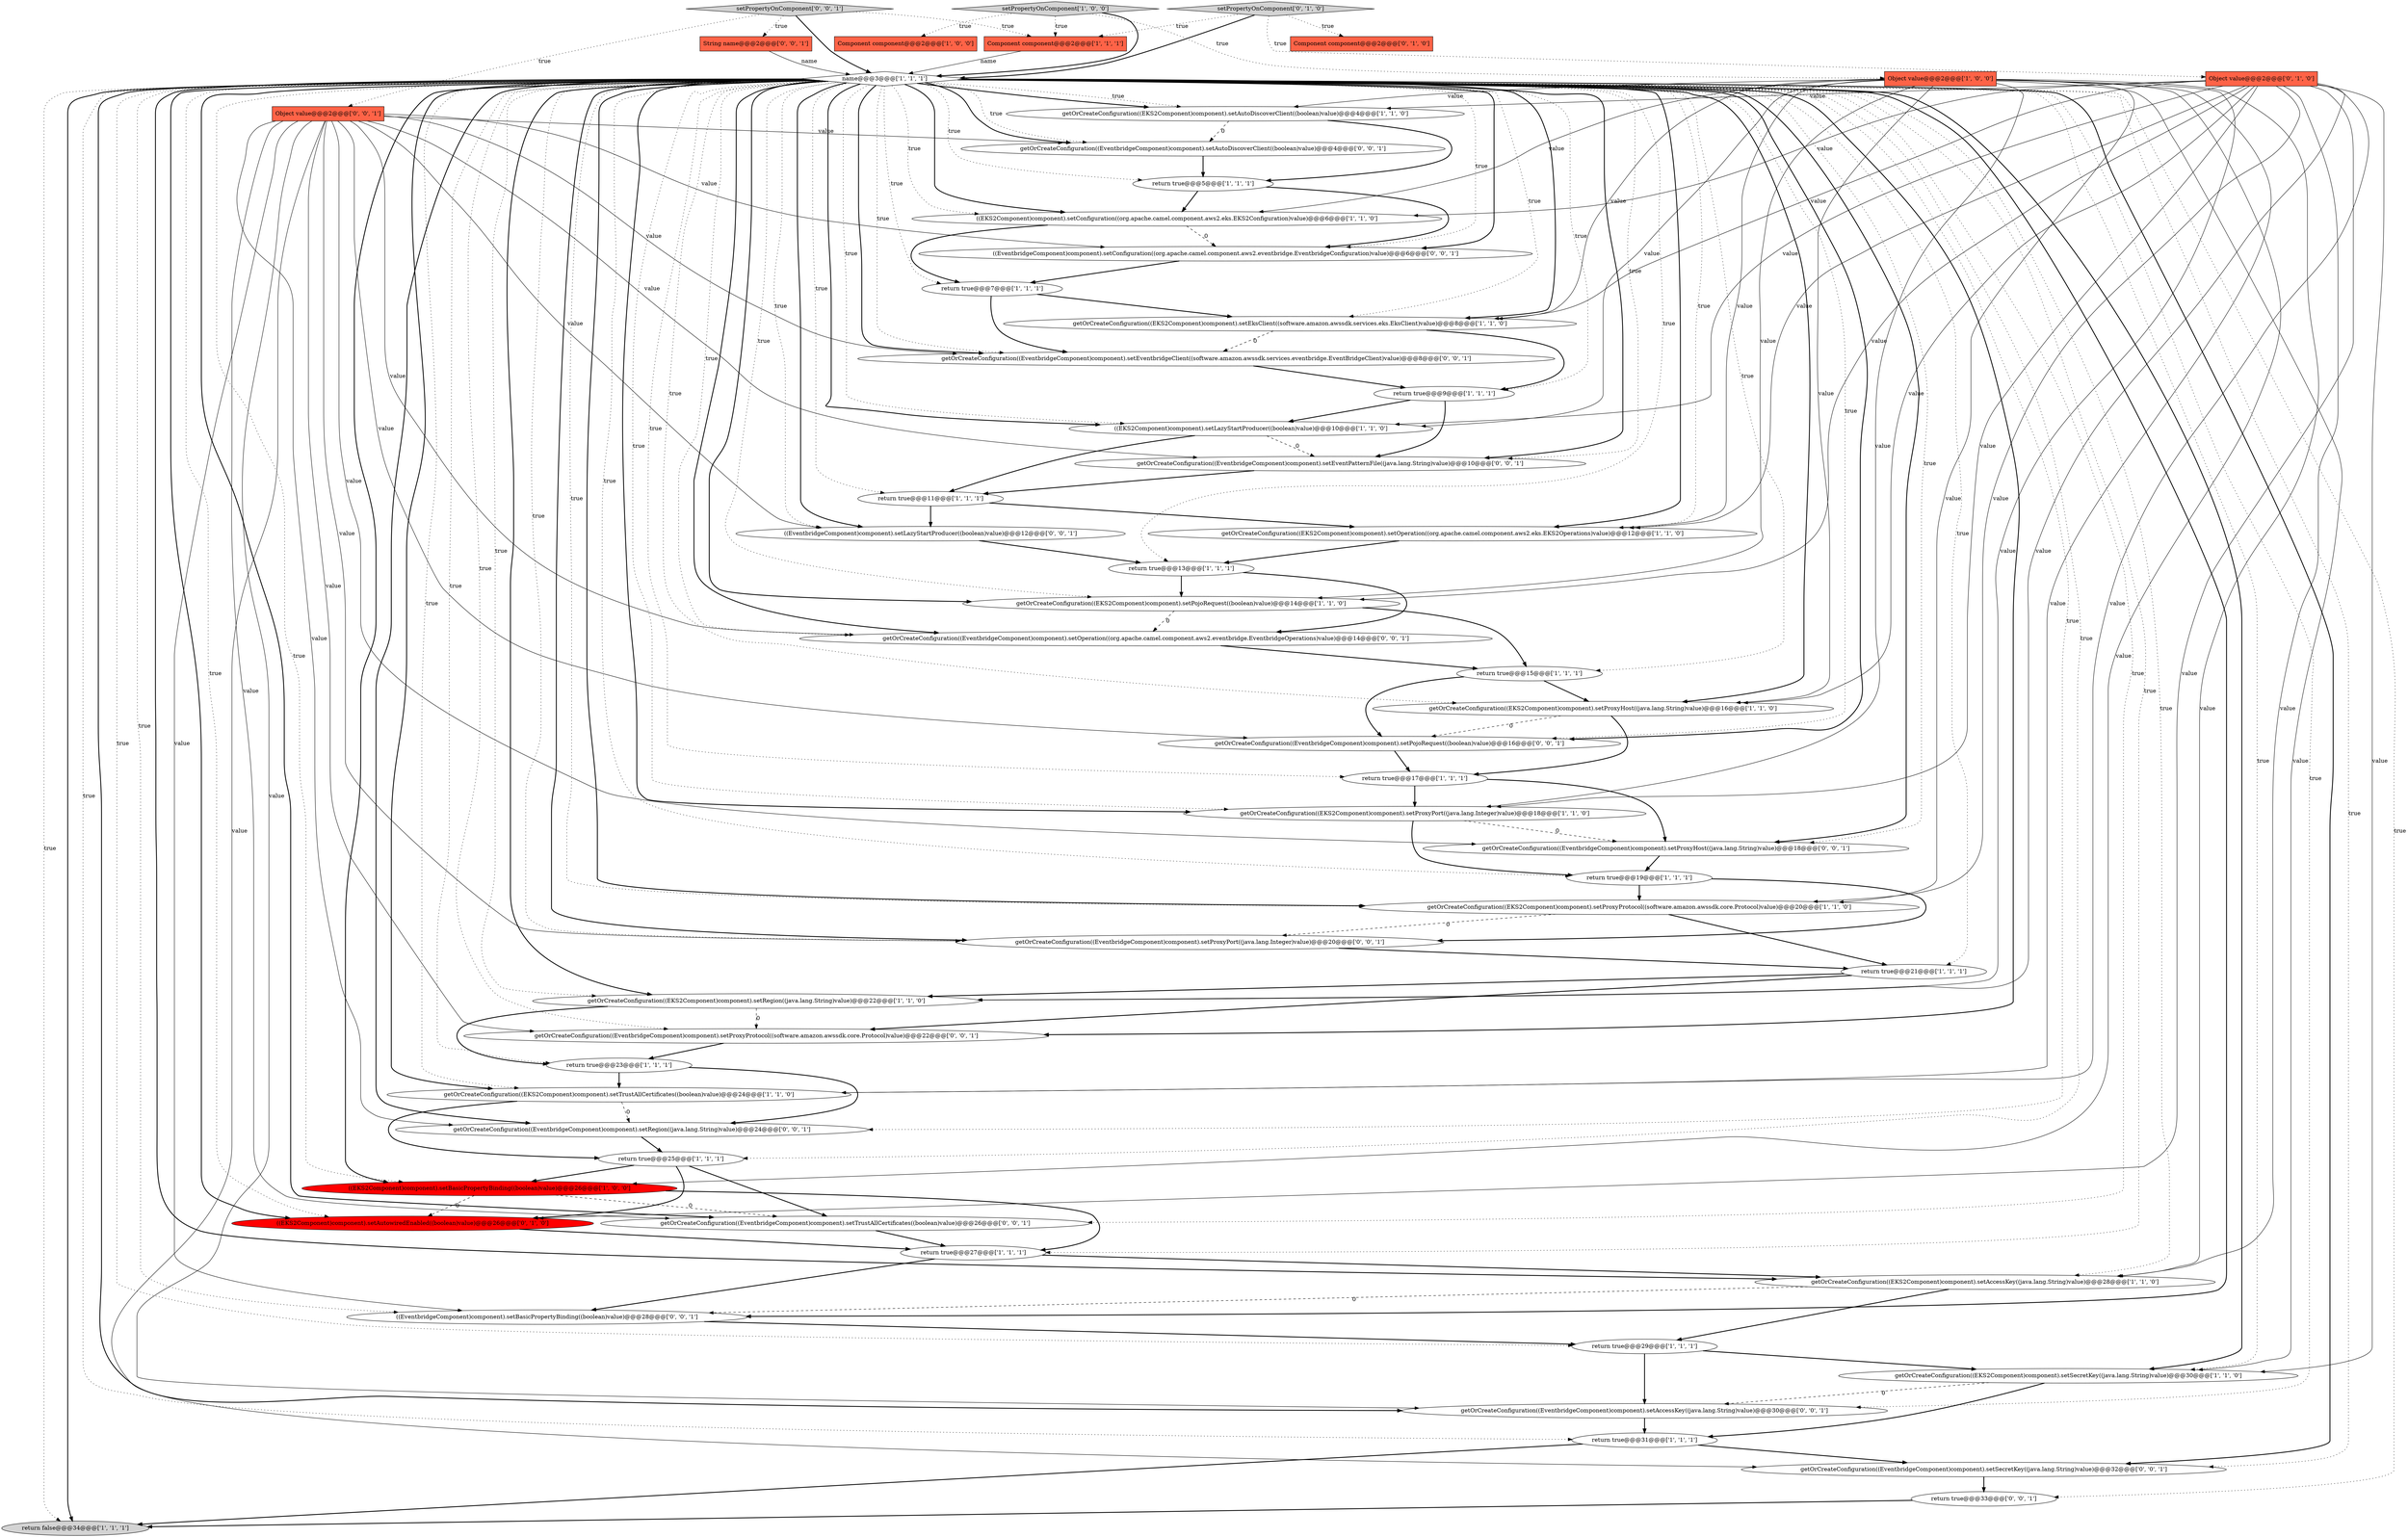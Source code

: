digraph {
25 [style = filled, label = "setPropertyOnComponent['1', '0', '0']", fillcolor = lightgray, shape = diamond image = "AAA0AAABBB1BBB"];
12 [style = filled, label = "getOrCreateConfiguration((EKS2Component)component).setTrustAllCertificates((boolean)value)@@@24@@@['1', '1', '0']", fillcolor = white, shape = ellipse image = "AAA0AAABBB1BBB"];
43 [style = filled, label = "getOrCreateConfiguration((EventbridgeComponent)component).setAutoDiscoverClient((boolean)value)@@@4@@@['0', '0', '1']", fillcolor = white, shape = ellipse image = "AAA0AAABBB3BBB"];
41 [style = filled, label = "getOrCreateConfiguration((EventbridgeComponent)component).setPojoRequest((boolean)value)@@@16@@@['0', '0', '1']", fillcolor = white, shape = ellipse image = "AAA0AAABBB3BBB"];
22 [style = filled, label = "return true@@@7@@@['1', '1', '1']", fillcolor = white, shape = ellipse image = "AAA0AAABBB1BBB"];
36 [style = filled, label = "setPropertyOnComponent['0', '1', '0']", fillcolor = lightgray, shape = diamond image = "AAA0AAABBB2BBB"];
15 [style = filled, label = "((EKS2Component)component).setBasicPropertyBinding((boolean)value)@@@26@@@['1', '0', '0']", fillcolor = red, shape = ellipse image = "AAA1AAABBB1BBB"];
18 [style = filled, label = "Object value@@@2@@@['1', '0', '0']", fillcolor = tomato, shape = box image = "AAA0AAABBB1BBB"];
28 [style = filled, label = "Component component@@@2@@@['1', '1', '1']", fillcolor = tomato, shape = box image = "AAA0AAABBB1BBB"];
11 [style = filled, label = "return true@@@9@@@['1', '1', '1']", fillcolor = white, shape = ellipse image = "AAA0AAABBB1BBB"];
19 [style = filled, label = "((EKS2Component)component).setLazyStartProducer((boolean)value)@@@10@@@['1', '1', '0']", fillcolor = white, shape = ellipse image = "AAA0AAABBB1BBB"];
55 [style = filled, label = "getOrCreateConfiguration((EventbridgeComponent)component).setProxyPort((java.lang.Integer)value)@@@20@@@['0', '0', '1']", fillcolor = white, shape = ellipse image = "AAA0AAABBB3BBB"];
8 [style = filled, label = "return true@@@23@@@['1', '1', '1']", fillcolor = white, shape = ellipse image = "AAA0AAABBB1BBB"];
32 [style = filled, label = "return true@@@31@@@['1', '1', '1']", fillcolor = white, shape = ellipse image = "AAA0AAABBB1BBB"];
40 [style = filled, label = "getOrCreateConfiguration((EventbridgeComponent)component).setSecretKey((java.lang.String)value)@@@32@@@['0', '0', '1']", fillcolor = white, shape = ellipse image = "AAA0AAABBB3BBB"];
2 [style = filled, label = "Component component@@@2@@@['1', '0', '0']", fillcolor = tomato, shape = box image = "AAA0AAABBB1BBB"];
51 [style = filled, label = "getOrCreateConfiguration((EventbridgeComponent)component).setTrustAllCertificates((boolean)value)@@@26@@@['0', '0', '1']", fillcolor = white, shape = ellipse image = "AAA0AAABBB3BBB"];
26 [style = filled, label = "((EKS2Component)component).setConfiguration((org.apache.camel.component.aws2.eks.EKS2Configuration)value)@@@6@@@['1', '1', '0']", fillcolor = white, shape = ellipse image = "AAA0AAABBB1BBB"];
37 [style = filled, label = "Component component@@@2@@@['0', '1', '0']", fillcolor = tomato, shape = box image = "AAA0AAABBB2BBB"];
35 [style = filled, label = "Object value@@@2@@@['0', '1', '0']", fillcolor = tomato, shape = box image = "AAA0AAABBB2BBB"];
14 [style = filled, label = "return true@@@11@@@['1', '1', '1']", fillcolor = white, shape = ellipse image = "AAA0AAABBB1BBB"];
53 [style = filled, label = "getOrCreateConfiguration((EventbridgeComponent)component).setEventPatternFile((java.lang.String)value)@@@10@@@['0', '0', '1']", fillcolor = white, shape = ellipse image = "AAA0AAABBB3BBB"];
42 [style = filled, label = "getOrCreateConfiguration((EventbridgeComponent)component).setProxyHost((java.lang.String)value)@@@18@@@['0', '0', '1']", fillcolor = white, shape = ellipse image = "AAA0AAABBB3BBB"];
27 [style = filled, label = "getOrCreateConfiguration((EKS2Component)component).setProxyProtocol((software.amazon.awssdk.core.Protocol)value)@@@20@@@['1', '1', '0']", fillcolor = white, shape = ellipse image = "AAA0AAABBB1BBB"];
48 [style = filled, label = "((EventbridgeComponent)component).setLazyStartProducer((boolean)value)@@@12@@@['0', '0', '1']", fillcolor = white, shape = ellipse image = "AAA0AAABBB3BBB"];
0 [style = filled, label = "getOrCreateConfiguration((EKS2Component)component).setEksClient((software.amazon.awssdk.services.eks.EksClient)value)@@@8@@@['1', '1', '0']", fillcolor = white, shape = ellipse image = "AAA0AAABBB1BBB"];
49 [style = filled, label = "getOrCreateConfiguration((EventbridgeComponent)component).setOperation((org.apache.camel.component.aws2.eventbridge.EventbridgeOperations)value)@@@14@@@['0', '0', '1']", fillcolor = white, shape = ellipse image = "AAA0AAABBB3BBB"];
44 [style = filled, label = "getOrCreateConfiguration((EventbridgeComponent)component).setAccessKey((java.lang.String)value)@@@30@@@['0', '0', '1']", fillcolor = white, shape = ellipse image = "AAA0AAABBB3BBB"];
21 [style = filled, label = "getOrCreateConfiguration((EKS2Component)component).setSecretKey((java.lang.String)value)@@@30@@@['1', '1', '0']", fillcolor = white, shape = ellipse image = "AAA0AAABBB1BBB"];
47 [style = filled, label = "String name@@@2@@@['0', '0', '1']", fillcolor = tomato, shape = box image = "AAA0AAABBB3BBB"];
9 [style = filled, label = "return false@@@34@@@['1', '1', '1']", fillcolor = lightgray, shape = ellipse image = "AAA0AAABBB1BBB"];
46 [style = filled, label = "Object value@@@2@@@['0', '0', '1']", fillcolor = tomato, shape = box image = "AAA0AAABBB3BBB"];
4 [style = filled, label = "getOrCreateConfiguration((EKS2Component)component).setAccessKey((java.lang.String)value)@@@28@@@['1', '1', '0']", fillcolor = white, shape = ellipse image = "AAA0AAABBB1BBB"];
29 [style = filled, label = "name@@@3@@@['1', '1', '1']", fillcolor = white, shape = diamond image = "AAA0AAABBB1BBB"];
23 [style = filled, label = "return true@@@29@@@['1', '1', '1']", fillcolor = white, shape = ellipse image = "AAA0AAABBB1BBB"];
20 [style = filled, label = "return true@@@13@@@['1', '1', '1']", fillcolor = white, shape = ellipse image = "AAA0AAABBB1BBB"];
30 [style = filled, label = "return true@@@15@@@['1', '1', '1']", fillcolor = white, shape = ellipse image = "AAA0AAABBB1BBB"];
31 [style = filled, label = "return true@@@25@@@['1', '1', '1']", fillcolor = white, shape = ellipse image = "AAA0AAABBB1BBB"];
50 [style = filled, label = "return true@@@33@@@['0', '0', '1']", fillcolor = white, shape = ellipse image = "AAA0AAABBB3BBB"];
10 [style = filled, label = "getOrCreateConfiguration((EKS2Component)component).setRegion((java.lang.String)value)@@@22@@@['1', '1', '0']", fillcolor = white, shape = ellipse image = "AAA0AAABBB1BBB"];
24 [style = filled, label = "return true@@@27@@@['1', '1', '1']", fillcolor = white, shape = ellipse image = "AAA0AAABBB1BBB"];
52 [style = filled, label = "setPropertyOnComponent['0', '0', '1']", fillcolor = lightgray, shape = diamond image = "AAA0AAABBB3BBB"];
54 [style = filled, label = "getOrCreateConfiguration((EventbridgeComponent)component).setEventbridgeClient((software.amazon.awssdk.services.eventbridge.EventBridgeClient)value)@@@8@@@['0', '0', '1']", fillcolor = white, shape = ellipse image = "AAA0AAABBB3BBB"];
16 [style = filled, label = "return true@@@17@@@['1', '1', '1']", fillcolor = white, shape = ellipse image = "AAA0AAABBB1BBB"];
38 [style = filled, label = "getOrCreateConfiguration((EventbridgeComponent)component).setRegion((java.lang.String)value)@@@24@@@['0', '0', '1']", fillcolor = white, shape = ellipse image = "AAA0AAABBB3BBB"];
33 [style = filled, label = "getOrCreateConfiguration((EKS2Component)component).setPojoRequest((boolean)value)@@@14@@@['1', '1', '0']", fillcolor = white, shape = ellipse image = "AAA0AAABBB1BBB"];
1 [style = filled, label = "getOrCreateConfiguration((EKS2Component)component).setProxyHost((java.lang.String)value)@@@16@@@['1', '1', '0']", fillcolor = white, shape = ellipse image = "AAA0AAABBB1BBB"];
34 [style = filled, label = "((EKS2Component)component).setAutowiredEnabled((boolean)value)@@@26@@@['0', '1', '0']", fillcolor = red, shape = ellipse image = "AAA1AAABBB2BBB"];
3 [style = filled, label = "getOrCreateConfiguration((EKS2Component)component).setAutoDiscoverClient((boolean)value)@@@4@@@['1', '1', '0']", fillcolor = white, shape = ellipse image = "AAA0AAABBB1BBB"];
7 [style = filled, label = "return true@@@21@@@['1', '1', '1']", fillcolor = white, shape = ellipse image = "AAA0AAABBB1BBB"];
6 [style = filled, label = "getOrCreateConfiguration((EKS2Component)component).setProxyPort((java.lang.Integer)value)@@@18@@@['1', '1', '0']", fillcolor = white, shape = ellipse image = "AAA0AAABBB1BBB"];
5 [style = filled, label = "return true@@@5@@@['1', '1', '1']", fillcolor = white, shape = ellipse image = "AAA0AAABBB1BBB"];
39 [style = filled, label = "((EventbridgeComponent)component).setConfiguration((org.apache.camel.component.aws2.eventbridge.EventbridgeConfiguration)value)@@@6@@@['0', '0', '1']", fillcolor = white, shape = ellipse image = "AAA0AAABBB3BBB"];
45 [style = filled, label = "getOrCreateConfiguration((EventbridgeComponent)component).setProxyProtocol((software.amazon.awssdk.core.Protocol)value)@@@22@@@['0', '0', '1']", fillcolor = white, shape = ellipse image = "AAA0AAABBB3BBB"];
17 [style = filled, label = "return true@@@19@@@['1', '1', '1']", fillcolor = white, shape = ellipse image = "AAA0AAABBB1BBB"];
13 [style = filled, label = "getOrCreateConfiguration((EKS2Component)component).setOperation((org.apache.camel.component.aws2.eks.EKS2Operations)value)@@@12@@@['1', '1', '0']", fillcolor = white, shape = ellipse image = "AAA0AAABBB1BBB"];
56 [style = filled, label = "((EventbridgeComponent)component).setBasicPropertyBinding((boolean)value)@@@28@@@['0', '0', '1']", fillcolor = white, shape = ellipse image = "AAA0AAABBB3BBB"];
12->38 [style = dashed, label="0"];
4->56 [style = dashed, label="0"];
29->43 [style = dotted, label="true"];
35->19 [style = solid, label="value"];
29->9 [style = dotted, label="true"];
29->15 [style = bold, label=""];
52->28 [style = dotted, label="true"];
36->29 [style = bold, label=""];
29->48 [style = dotted, label="true"];
51->24 [style = bold, label=""];
29->5 [style = dotted, label="true"];
15->51 [style = dashed, label="0"];
29->49 [style = dotted, label="true"];
29->0 [style = bold, label=""];
29->23 [style = dotted, label="true"];
25->28 [style = dotted, label="true"];
38->31 [style = bold, label=""];
35->10 [style = solid, label="value"];
25->29 [style = bold, label=""];
29->34 [style = bold, label=""];
29->56 [style = bold, label=""];
29->26 [style = dotted, label="true"];
33->49 [style = dashed, label="0"];
29->20 [style = dotted, label="true"];
35->21 [style = solid, label="value"];
26->22 [style = bold, label=""];
29->45 [style = bold, label=""];
29->8 [style = dotted, label="true"];
25->18 [style = dotted, label="true"];
18->12 [style = solid, label="value"];
47->29 [style = solid, label="name"];
18->26 [style = solid, label="value"];
29->6 [style = bold, label=""];
3->5 [style = bold, label=""];
34->24 [style = bold, label=""];
29->13 [style = dotted, label="true"];
22->0 [style = bold, label=""];
46->41 [style = solid, label="value"];
10->8 [style = bold, label=""];
35->27 [style = solid, label="value"];
46->53 [style = solid, label="value"];
46->45 [style = solid, label="value"];
29->14 [style = dotted, label="true"];
52->46 [style = dotted, label="true"];
27->7 [style = bold, label=""];
29->43 [style = bold, label=""];
29->44 [style = bold, label=""];
16->42 [style = bold, label=""];
13->20 [style = bold, label=""];
29->1 [style = bold, label=""];
17->27 [style = bold, label=""];
29->16 [style = dotted, label="true"];
29->51 [style = bold, label=""];
14->48 [style = bold, label=""];
18->4 [style = solid, label="value"];
23->44 [style = bold, label=""];
40->50 [style = bold, label=""];
15->34 [style = dashed, label="0"];
30->41 [style = bold, label=""];
29->55 [style = dotted, label="true"];
5->39 [style = bold, label=""];
29->39 [style = bold, label=""];
18->33 [style = solid, label="value"];
16->6 [style = bold, label=""];
6->42 [style = dashed, label="0"];
0->54 [style = dashed, label="0"];
29->41 [style = dotted, label="true"];
8->38 [style = bold, label=""];
29->26 [style = bold, label=""];
39->22 [style = bold, label=""];
19->53 [style = dashed, label="0"];
29->27 [style = bold, label=""];
31->51 [style = bold, label=""];
35->12 [style = solid, label="value"];
35->6 [style = solid, label="value"];
1->16 [style = bold, label=""];
55->7 [style = bold, label=""];
29->40 [style = dotted, label="true"];
29->50 [style = dotted, label="true"];
44->32 [style = bold, label=""];
18->6 [style = solid, label="value"];
29->53 [style = dotted, label="true"];
18->3 [style = solid, label="value"];
56->23 [style = bold, label=""];
33->30 [style = bold, label=""];
35->4 [style = solid, label="value"];
46->40 [style = solid, label="value"];
29->40 [style = bold, label=""];
29->21 [style = dotted, label="true"];
29->38 [style = bold, label=""];
22->54 [style = bold, label=""];
29->32 [style = dotted, label="true"];
12->31 [style = bold, label=""];
4->23 [style = bold, label=""];
27->55 [style = dashed, label="0"];
10->45 [style = dashed, label="0"];
29->39 [style = dotted, label="true"];
29->19 [style = dotted, label="true"];
26->39 [style = dashed, label="0"];
29->0 [style = dotted, label="true"];
6->17 [style = bold, label=""];
29->10 [style = dotted, label="true"];
29->6 [style = dotted, label="true"];
24->56 [style = bold, label=""];
29->1 [style = dotted, label="true"];
29->17 [style = dotted, label="true"];
29->4 [style = dotted, label="true"];
54->11 [style = bold, label=""];
46->54 [style = solid, label="value"];
29->34 [style = dotted, label="true"];
18->19 [style = solid, label="value"];
18->0 [style = solid, label="value"];
29->7 [style = dotted, label="true"];
35->34 [style = solid, label="value"];
5->26 [style = bold, label=""];
0->11 [style = bold, label=""];
46->55 [style = solid, label="value"];
29->49 [style = bold, label=""];
36->28 [style = dotted, label="true"];
29->54 [style = bold, label=""];
36->37 [style = dotted, label="true"];
29->21 [style = bold, label=""];
31->34 [style = bold, label=""];
17->55 [style = bold, label=""];
18->21 [style = solid, label="value"];
35->33 [style = solid, label="value"];
29->22 [style = dotted, label="true"];
32->9 [style = bold, label=""];
29->55 [style = bold, label=""];
53->14 [style = bold, label=""];
28->29 [style = solid, label="name"];
29->19 [style = bold, label=""];
19->14 [style = bold, label=""];
18->15 [style = solid, label="value"];
43->5 [style = bold, label=""];
49->30 [style = bold, label=""];
35->13 [style = solid, label="value"];
29->54 [style = dotted, label="true"];
46->39 [style = solid, label="value"];
29->42 [style = bold, label=""];
32->40 [style = bold, label=""];
45->8 [style = bold, label=""];
35->0 [style = solid, label="value"];
46->49 [style = solid, label="value"];
46->56 [style = solid, label="value"];
29->10 [style = bold, label=""];
18->27 [style = solid, label="value"];
18->10 [style = solid, label="value"];
20->49 [style = bold, label=""];
41->16 [style = bold, label=""];
14->13 [style = bold, label=""];
52->47 [style = dotted, label="true"];
25->2 [style = dotted, label="true"];
46->43 [style = solid, label="value"];
29->24 [style = dotted, label="true"];
29->51 [style = dotted, label="true"];
29->3 [style = dotted, label="true"];
8->12 [style = bold, label=""];
29->11 [style = dotted, label="true"];
29->53 [style = bold, label=""];
29->56 [style = dotted, label="true"];
29->4 [style = bold, label=""];
30->1 [style = bold, label=""];
50->9 [style = bold, label=""];
21->44 [style = dashed, label="0"];
7->10 [style = bold, label=""];
35->3 [style = solid, label="value"];
18->1 [style = solid, label="value"];
29->27 [style = dotted, label="true"];
29->41 [style = bold, label=""];
29->3 [style = bold, label=""];
46->48 [style = solid, label="value"];
29->9 [style = bold, label=""];
42->17 [style = bold, label=""];
29->44 [style = dotted, label="true"];
29->38 [style = dotted, label="true"];
29->12 [style = dotted, label="true"];
1->41 [style = dashed, label="0"];
11->19 [style = bold, label=""];
29->15 [style = dotted, label="true"];
31->15 [style = bold, label=""];
20->33 [style = bold, label=""];
35->26 [style = solid, label="value"];
7->45 [style = bold, label=""];
11->53 [style = bold, label=""];
35->1 [style = solid, label="value"];
46->38 [style = solid, label="value"];
29->33 [style = bold, label=""];
29->12 [style = bold, label=""];
29->45 [style = dotted, label="true"];
24->4 [style = bold, label=""];
46->44 [style = solid, label="value"];
23->21 [style = bold, label=""];
15->24 [style = bold, label=""];
48->20 [style = bold, label=""];
46->42 [style = solid, label="value"];
21->32 [style = bold, label=""];
3->43 [style = dashed, label="0"];
29->30 [style = dotted, label="true"];
29->42 [style = dotted, label="true"];
52->29 [style = bold, label=""];
29->33 [style = dotted, label="true"];
36->35 [style = dotted, label="true"];
29->48 [style = bold, label=""];
18->13 [style = solid, label="value"];
46->51 [style = solid, label="value"];
29->31 [style = dotted, label="true"];
29->13 [style = bold, label=""];
}
